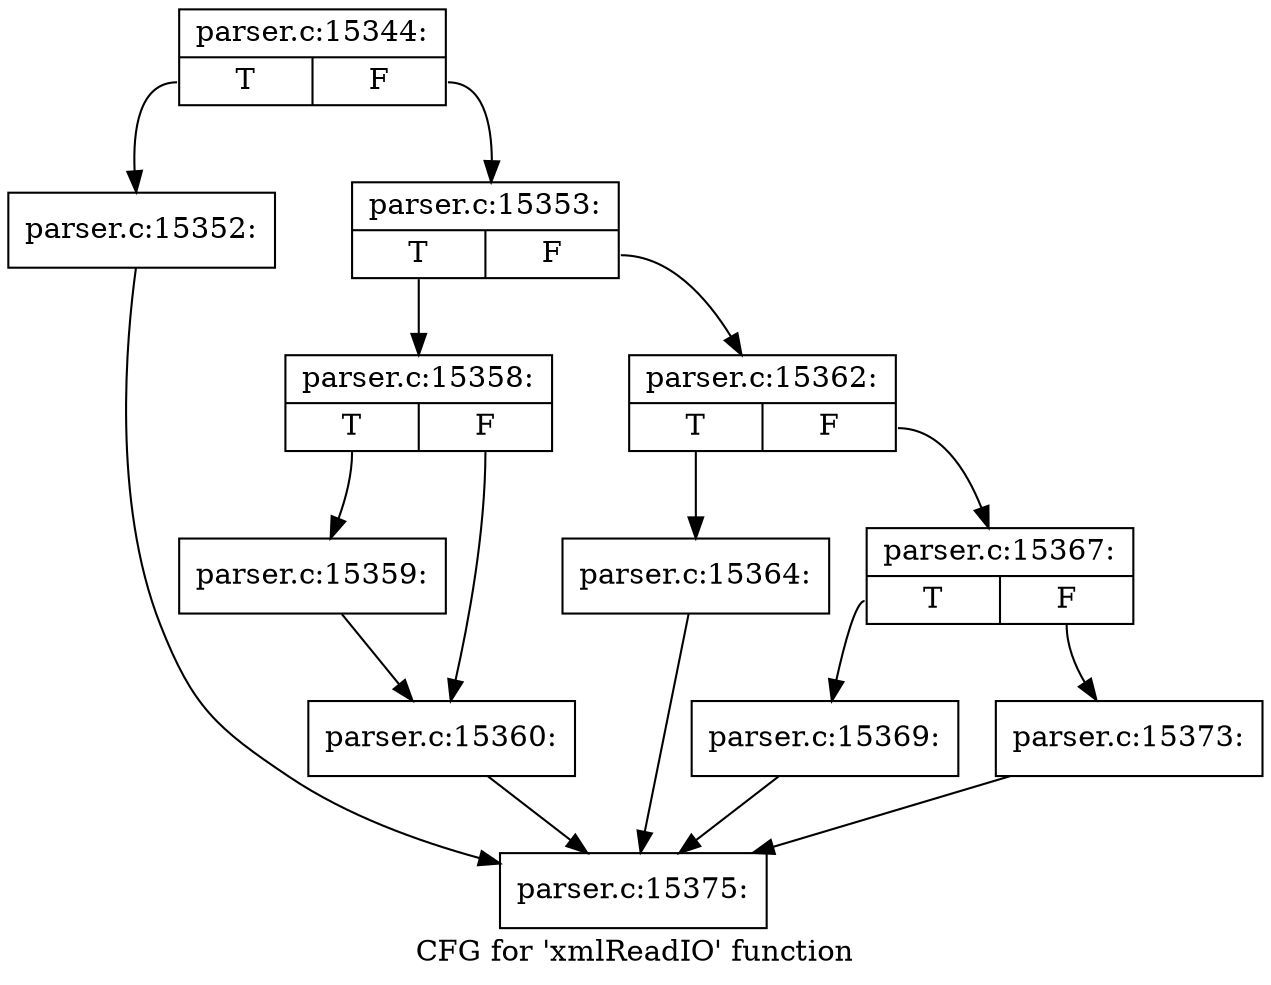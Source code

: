 digraph "CFG for 'xmlReadIO' function" {
	label="CFG for 'xmlReadIO' function";

	Node0x55d73bf97fc0 [shape=record,label="{parser.c:15344:|{<s0>T|<s1>F}}"];
	Node0x55d73bf97fc0:s0 -> Node0x55d73b9801f0;
	Node0x55d73bf97fc0:s1 -> Node0x55d73b980240;
	Node0x55d73b9801f0 [shape=record,label="{parser.c:15352:}"];
	Node0x55d73b9801f0 -> Node0x55d73b97e3f0;
	Node0x55d73b980240 [shape=record,label="{parser.c:15353:|{<s0>T|<s1>F}}"];
	Node0x55d73b980240:s0 -> Node0x55d73b980a90;
	Node0x55d73b980240:s1 -> Node0x55d73b980ae0;
	Node0x55d73b980a90 [shape=record,label="{parser.c:15358:|{<s0>T|<s1>F}}"];
	Node0x55d73b980a90:s0 -> Node0x55d73b980ea0;
	Node0x55d73b980a90:s1 -> Node0x55d73b980ef0;
	Node0x55d73b980ea0 [shape=record,label="{parser.c:15359:}"];
	Node0x55d73b980ea0 -> Node0x55d73b980ef0;
	Node0x55d73b980ef0 [shape=record,label="{parser.c:15360:}"];
	Node0x55d73b980ef0 -> Node0x55d73b97e3f0;
	Node0x55d73b980ae0 [shape=record,label="{parser.c:15362:|{<s0>T|<s1>F}}"];
	Node0x55d73b980ae0:s0 -> Node0x55d73b9816a0;
	Node0x55d73b980ae0:s1 -> Node0x55d73b9816f0;
	Node0x55d73b9816a0 [shape=record,label="{parser.c:15364:}"];
	Node0x55d73b9816a0 -> Node0x55d73b97e3f0;
	Node0x55d73b9816f0 [shape=record,label="{parser.c:15367:|{<s0>T|<s1>F}}"];
	Node0x55d73b9816f0:s0 -> Node0x55d73b982090;
	Node0x55d73b9816f0:s1 -> Node0x55d73b9820e0;
	Node0x55d73b982090 [shape=record,label="{parser.c:15369:}"];
	Node0x55d73b982090 -> Node0x55d73b97e3f0;
	Node0x55d73b9820e0 [shape=record,label="{parser.c:15373:}"];
	Node0x55d73b9820e0 -> Node0x55d73b97e3f0;
	Node0x55d73b97e3f0 [shape=record,label="{parser.c:15375:}"];
}
